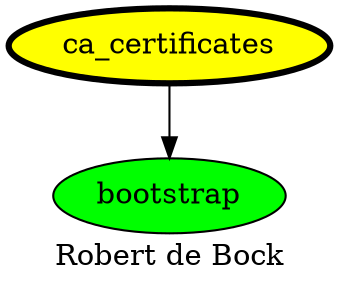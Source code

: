 digraph PhiloDilemma {
  label = "Robert de Bock" ;
  overlap=false
  {
    bootstrap [fillcolor=green style=filled]
    ca_certificates [fillcolor=yellow style=filled penwidth=3]
  }
  ca_certificates -> bootstrap
}
